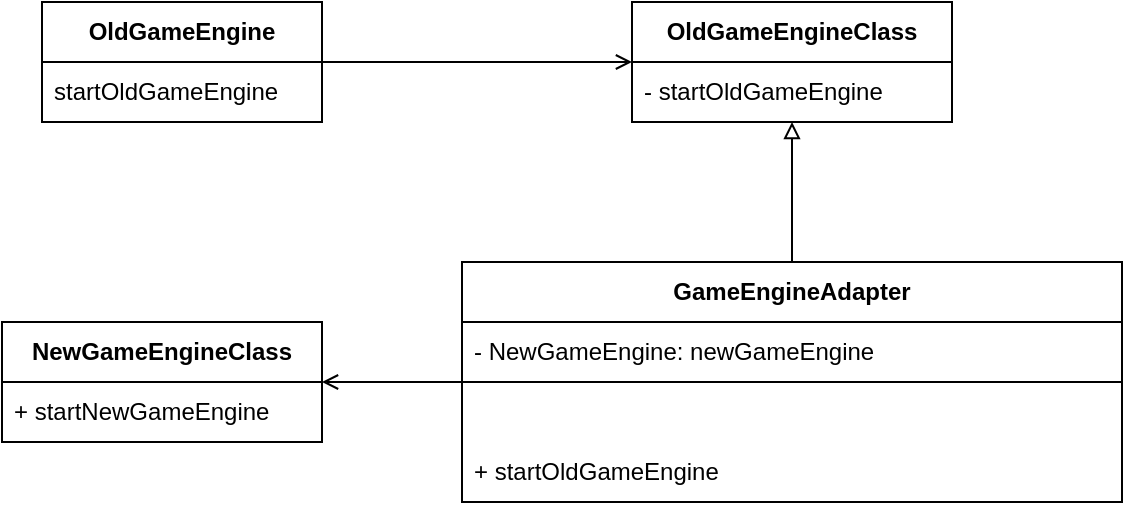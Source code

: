 <mxfile version="20.5.3" type="embed"><diagram name="Страница — 1" id="zZcoI_cOjoY40EDSNuOF"><mxGraphModel dx="475" dy="460" grid="1" gridSize="10" guides="1" tooltips="1" connect="1" arrows="1" fold="1" page="1" pageScale="1" pageWidth="827" pageHeight="1169" math="0" shadow="0"><root><mxCell id="0"/><mxCell id="1" parent="0"/><mxCell id="43-3Vlr531xwtuqZv3u2-24" style="edgeStyle=orthogonalEdgeStyle;rounded=0;orthogonalLoop=1;jettySize=auto;html=1;endArrow=open;endFill=0;" parent="1" source="43-3Vlr531xwtuqZv3u2-1" target="43-3Vlr531xwtuqZv3u2-10" edge="1"><mxGeometry relative="1" as="geometry"/></mxCell><mxCell id="43-3Vlr531xwtuqZv3u2-1" value="&lt;b&gt;GameEngineAdapter&lt;/b&gt;" style="swimlane;fontStyle=0;childLayout=stackLayout;horizontal=1;startSize=30;horizontalStack=0;resizeParent=1;resizeParentMax=0;resizeLast=0;collapsible=1;marginBottom=0;whiteSpace=wrap;html=1;" parent="1" vertex="1"><mxGeometry x="280" y="220" width="330" height="120" as="geometry"/></mxCell><mxCell id="43-3Vlr531xwtuqZv3u2-2" value="- NewGameEngine: newGameEngine" style="text;strokeColor=default;fillColor=none;align=left;verticalAlign=middle;spacingLeft=4;spacingRight=4;overflow=hidden;points=[[0,0.5],[1,0.5]];portConstraint=eastwest;rotatable=0;whiteSpace=wrap;html=1;" parent="43-3Vlr531xwtuqZv3u2-1" vertex="1"><mxGeometry y="30" width="330" height="30" as="geometry"/></mxCell><mxCell id="43-3Vlr531xwtuqZv3u2-3" value="&lt;div style=&quot;&quot;&gt;&lt;pre style=&quot;&quot;&gt;&lt;div style=&quot;&quot;&gt;&lt;pre style=&quot;&quot;&gt;&lt;font color=&quot;#ffffff&quot; face=&quot;Helvetica&quot; style=&quot;&quot;&gt;+ GameEngineAdapter(NewGameEngine: newGameEngine)&lt;/font&gt;&lt;/pre&gt;&lt;/div&gt;&lt;/pre&gt;&lt;/div&gt;" style="text;align=left;verticalAlign=middle;spacingLeft=4;spacingRight=4;overflow=hidden;points=[[0,0.5],[1,0.5]];portConstraint=eastwest;rotatable=0;whiteSpace=wrap;html=1;" parent="43-3Vlr531xwtuqZv3u2-1" vertex="1"><mxGeometry y="60" width="330" height="30" as="geometry"/></mxCell><mxCell id="43-3Vlr531xwtuqZv3u2-4" value="+ startOldGameEngine" style="text;strokeColor=none;fillColor=none;align=left;verticalAlign=middle;spacingLeft=4;spacingRight=4;overflow=hidden;points=[[0,0.5],[1,0.5]];portConstraint=eastwest;rotatable=0;whiteSpace=wrap;html=1;" parent="43-3Vlr531xwtuqZv3u2-1" vertex="1"><mxGeometry y="90" width="330" height="30" as="geometry"/></mxCell><mxCell id="43-3Vlr531xwtuqZv3u2-22" style="edgeStyle=orthogonalEdgeStyle;rounded=0;orthogonalLoop=1;jettySize=auto;html=1;entryX=0.5;entryY=0;entryDx=0;entryDy=0;endArrow=none;endFill=0;startArrow=block;startFill=0;" parent="1" source="43-3Vlr531xwtuqZv3u2-6" target="43-3Vlr531xwtuqZv3u2-1" edge="1"><mxGeometry relative="1" as="geometry"/></mxCell><mxCell id="43-3Vlr531xwtuqZv3u2-6" value="&lt;b&gt;OldGameEngineClass&lt;/b&gt;" style="swimlane;fontStyle=0;childLayout=stackLayout;horizontal=1;startSize=30;horizontalStack=0;resizeParent=1;resizeParentMax=0;resizeLast=0;collapsible=1;marginBottom=0;whiteSpace=wrap;html=1;" parent="1" vertex="1"><mxGeometry x="365" y="90" width="160" height="60" as="geometry"/></mxCell><mxCell id="43-3Vlr531xwtuqZv3u2-7" value="- startOldGameEngine" style="text;strokeColor=none;fillColor=none;align=left;verticalAlign=middle;spacingLeft=4;spacingRight=4;overflow=hidden;points=[[0,0.5],[1,0.5]];portConstraint=eastwest;rotatable=0;whiteSpace=wrap;html=1;" parent="43-3Vlr531xwtuqZv3u2-6" vertex="1"><mxGeometry y="30" width="160" height="30" as="geometry"/></mxCell><mxCell id="43-3Vlr531xwtuqZv3u2-10" value="&lt;b&gt;NewGameEngineClass&lt;/b&gt;" style="swimlane;fontStyle=0;childLayout=stackLayout;horizontal=1;startSize=30;horizontalStack=0;resizeParent=1;resizeParentMax=0;resizeLast=0;collapsible=1;marginBottom=0;whiteSpace=wrap;html=1;" parent="1" vertex="1"><mxGeometry x="50" y="250" width="160" height="60" as="geometry"/></mxCell><mxCell id="43-3Vlr531xwtuqZv3u2-11" value="+ startNewGameEngine" style="text;strokeColor=none;fillColor=none;align=left;verticalAlign=middle;spacingLeft=4;spacingRight=4;overflow=hidden;points=[[0,0.5],[1,0.5]];portConstraint=eastwest;rotatable=0;whiteSpace=wrap;html=1;" parent="43-3Vlr531xwtuqZv3u2-10" vertex="1"><mxGeometry y="30" width="160" height="30" as="geometry"/></mxCell><mxCell id="43-3Vlr531xwtuqZv3u2-25" style="edgeStyle=orthogonalEdgeStyle;rounded=0;orthogonalLoop=1;jettySize=auto;html=1;entryX=0;entryY=0.5;entryDx=0;entryDy=0;endArrow=open;endFill=0;" parent="1" source="43-3Vlr531xwtuqZv3u2-15" target="43-3Vlr531xwtuqZv3u2-6" edge="1"><mxGeometry relative="1" as="geometry"/></mxCell><mxCell id="43-3Vlr531xwtuqZv3u2-15" value="&lt;b&gt;OldGameEngine&lt;/b&gt;" style="swimlane;fontStyle=0;childLayout=stackLayout;horizontal=1;startSize=30;horizontalStack=0;resizeParent=1;resizeParentMax=0;resizeLast=0;collapsible=1;marginBottom=0;whiteSpace=wrap;html=1;" parent="1" vertex="1"><mxGeometry x="70" y="90" width="140" height="60" as="geometry"/></mxCell><mxCell id="43-3Vlr531xwtuqZv3u2-18" value="startOldGameEngine" style="text;strokeColor=none;fillColor=none;align=left;verticalAlign=middle;spacingLeft=4;spacingRight=4;overflow=hidden;points=[[0,0.5],[1,0.5]];portConstraint=eastwest;rotatable=0;whiteSpace=wrap;html=1;" parent="43-3Vlr531xwtuqZv3u2-15" vertex="1"><mxGeometry y="30" width="140" height="30" as="geometry"/></mxCell></root></mxGraphModel></diagram></mxfile>